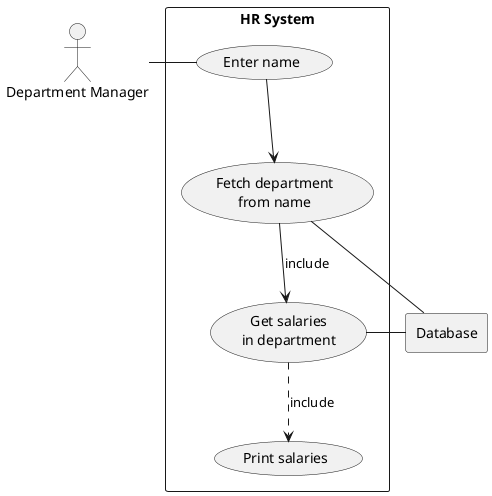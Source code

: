 @startuml

actor DM as "Department Manager"

rectangle Database

rectangle "HR System" {
    usecase UC3a as "Enter name"
    usecase UC3b as "Fetch department
    from name"
    usecase UC3 as "Get salaries
    in department"
    usecase UCa as "Print salaries"

    DM - UC3a
    UC3a --> UC3b
    UC3b --> UC3 : include
    UC3 ..> UCa : include
    UC3 - Database
    UC3b - Database
}

@enduml
